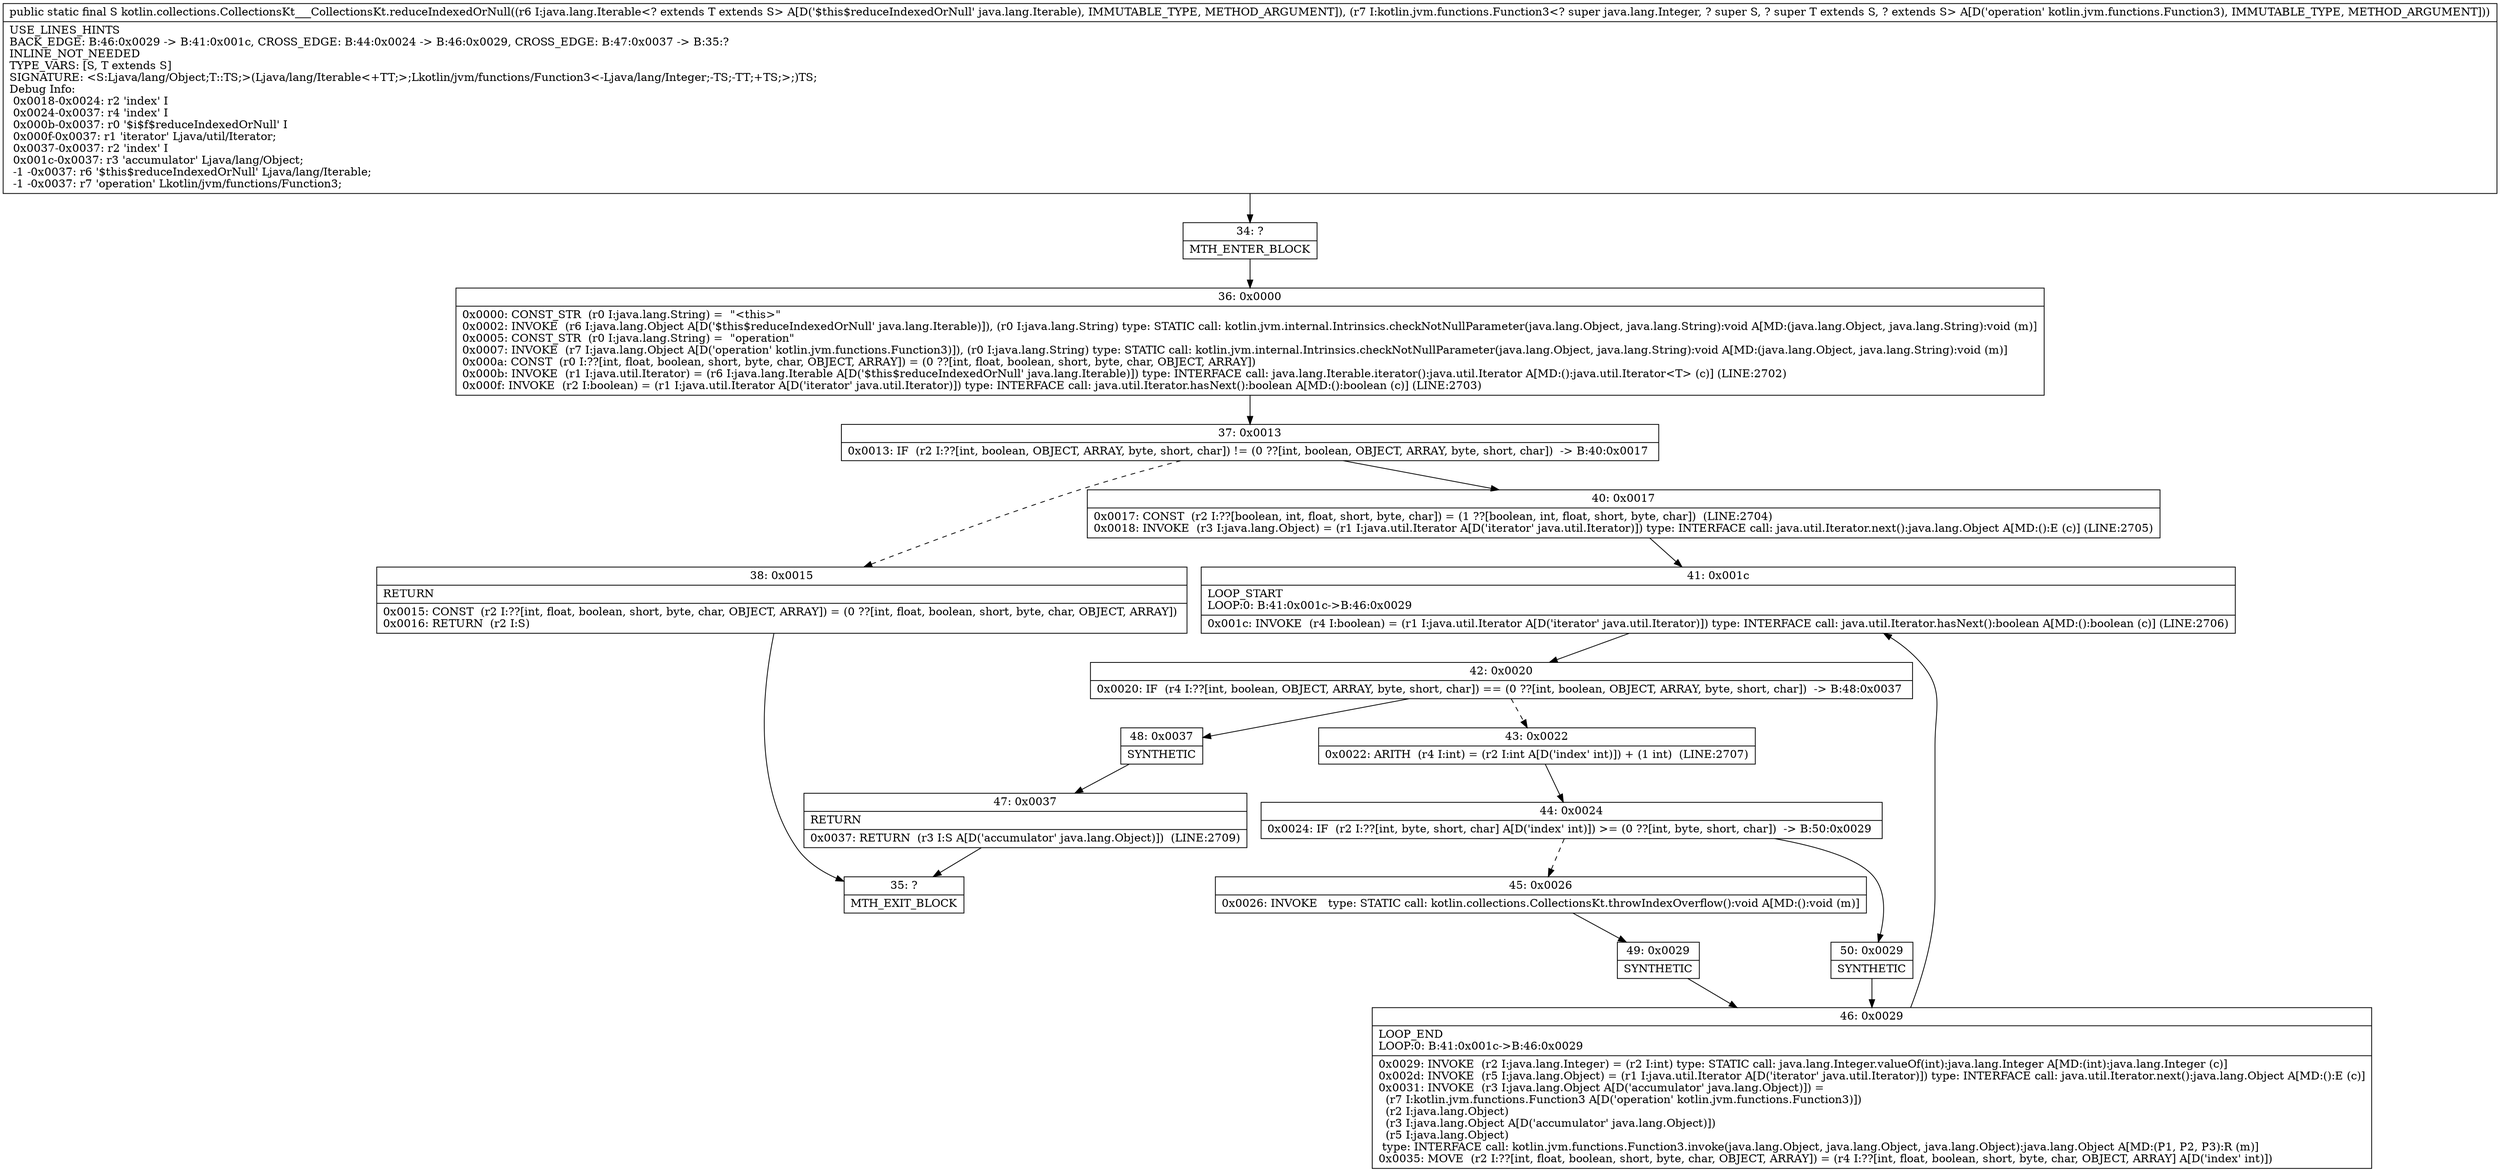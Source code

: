 digraph "CFG forkotlin.collections.CollectionsKt___CollectionsKt.reduceIndexedOrNull(Ljava\/lang\/Iterable;Lkotlin\/jvm\/functions\/Function3;)Ljava\/lang\/Object;" {
Node_34 [shape=record,label="{34\:\ ?|MTH_ENTER_BLOCK\l}"];
Node_36 [shape=record,label="{36\:\ 0x0000|0x0000: CONST_STR  (r0 I:java.lang.String) =  \"\<this\>\" \l0x0002: INVOKE  (r6 I:java.lang.Object A[D('$this$reduceIndexedOrNull' java.lang.Iterable)]), (r0 I:java.lang.String) type: STATIC call: kotlin.jvm.internal.Intrinsics.checkNotNullParameter(java.lang.Object, java.lang.String):void A[MD:(java.lang.Object, java.lang.String):void (m)]\l0x0005: CONST_STR  (r0 I:java.lang.String) =  \"operation\" \l0x0007: INVOKE  (r7 I:java.lang.Object A[D('operation' kotlin.jvm.functions.Function3)]), (r0 I:java.lang.String) type: STATIC call: kotlin.jvm.internal.Intrinsics.checkNotNullParameter(java.lang.Object, java.lang.String):void A[MD:(java.lang.Object, java.lang.String):void (m)]\l0x000a: CONST  (r0 I:??[int, float, boolean, short, byte, char, OBJECT, ARRAY]) = (0 ??[int, float, boolean, short, byte, char, OBJECT, ARRAY]) \l0x000b: INVOKE  (r1 I:java.util.Iterator) = (r6 I:java.lang.Iterable A[D('$this$reduceIndexedOrNull' java.lang.Iterable)]) type: INTERFACE call: java.lang.Iterable.iterator():java.util.Iterator A[MD:():java.util.Iterator\<T\> (c)] (LINE:2702)\l0x000f: INVOKE  (r2 I:boolean) = (r1 I:java.util.Iterator A[D('iterator' java.util.Iterator)]) type: INTERFACE call: java.util.Iterator.hasNext():boolean A[MD:():boolean (c)] (LINE:2703)\l}"];
Node_37 [shape=record,label="{37\:\ 0x0013|0x0013: IF  (r2 I:??[int, boolean, OBJECT, ARRAY, byte, short, char]) != (0 ??[int, boolean, OBJECT, ARRAY, byte, short, char])  \-\> B:40:0x0017 \l}"];
Node_38 [shape=record,label="{38\:\ 0x0015|RETURN\l|0x0015: CONST  (r2 I:??[int, float, boolean, short, byte, char, OBJECT, ARRAY]) = (0 ??[int, float, boolean, short, byte, char, OBJECT, ARRAY]) \l0x0016: RETURN  (r2 I:S) \l}"];
Node_35 [shape=record,label="{35\:\ ?|MTH_EXIT_BLOCK\l}"];
Node_40 [shape=record,label="{40\:\ 0x0017|0x0017: CONST  (r2 I:??[boolean, int, float, short, byte, char]) = (1 ??[boolean, int, float, short, byte, char])  (LINE:2704)\l0x0018: INVOKE  (r3 I:java.lang.Object) = (r1 I:java.util.Iterator A[D('iterator' java.util.Iterator)]) type: INTERFACE call: java.util.Iterator.next():java.lang.Object A[MD:():E (c)] (LINE:2705)\l}"];
Node_41 [shape=record,label="{41\:\ 0x001c|LOOP_START\lLOOP:0: B:41:0x001c\-\>B:46:0x0029\l|0x001c: INVOKE  (r4 I:boolean) = (r1 I:java.util.Iterator A[D('iterator' java.util.Iterator)]) type: INTERFACE call: java.util.Iterator.hasNext():boolean A[MD:():boolean (c)] (LINE:2706)\l}"];
Node_42 [shape=record,label="{42\:\ 0x0020|0x0020: IF  (r4 I:??[int, boolean, OBJECT, ARRAY, byte, short, char]) == (0 ??[int, boolean, OBJECT, ARRAY, byte, short, char])  \-\> B:48:0x0037 \l}"];
Node_43 [shape=record,label="{43\:\ 0x0022|0x0022: ARITH  (r4 I:int) = (r2 I:int A[D('index' int)]) + (1 int)  (LINE:2707)\l}"];
Node_44 [shape=record,label="{44\:\ 0x0024|0x0024: IF  (r2 I:??[int, byte, short, char] A[D('index' int)]) \>= (0 ??[int, byte, short, char])  \-\> B:50:0x0029 \l}"];
Node_45 [shape=record,label="{45\:\ 0x0026|0x0026: INVOKE   type: STATIC call: kotlin.collections.CollectionsKt.throwIndexOverflow():void A[MD:():void (m)]\l}"];
Node_49 [shape=record,label="{49\:\ 0x0029|SYNTHETIC\l}"];
Node_46 [shape=record,label="{46\:\ 0x0029|LOOP_END\lLOOP:0: B:41:0x001c\-\>B:46:0x0029\l|0x0029: INVOKE  (r2 I:java.lang.Integer) = (r2 I:int) type: STATIC call: java.lang.Integer.valueOf(int):java.lang.Integer A[MD:(int):java.lang.Integer (c)]\l0x002d: INVOKE  (r5 I:java.lang.Object) = (r1 I:java.util.Iterator A[D('iterator' java.util.Iterator)]) type: INTERFACE call: java.util.Iterator.next():java.lang.Object A[MD:():E (c)]\l0x0031: INVOKE  (r3 I:java.lang.Object A[D('accumulator' java.lang.Object)]) = \l  (r7 I:kotlin.jvm.functions.Function3 A[D('operation' kotlin.jvm.functions.Function3)])\l  (r2 I:java.lang.Object)\l  (r3 I:java.lang.Object A[D('accumulator' java.lang.Object)])\l  (r5 I:java.lang.Object)\l type: INTERFACE call: kotlin.jvm.functions.Function3.invoke(java.lang.Object, java.lang.Object, java.lang.Object):java.lang.Object A[MD:(P1, P2, P3):R (m)]\l0x0035: MOVE  (r2 I:??[int, float, boolean, short, byte, char, OBJECT, ARRAY]) = (r4 I:??[int, float, boolean, short, byte, char, OBJECT, ARRAY] A[D('index' int)]) \l}"];
Node_50 [shape=record,label="{50\:\ 0x0029|SYNTHETIC\l}"];
Node_48 [shape=record,label="{48\:\ 0x0037|SYNTHETIC\l}"];
Node_47 [shape=record,label="{47\:\ 0x0037|RETURN\l|0x0037: RETURN  (r3 I:S A[D('accumulator' java.lang.Object)])  (LINE:2709)\l}"];
MethodNode[shape=record,label="{public static final S kotlin.collections.CollectionsKt___CollectionsKt.reduceIndexedOrNull((r6 I:java.lang.Iterable\<? extends T extends S\> A[D('$this$reduceIndexedOrNull' java.lang.Iterable), IMMUTABLE_TYPE, METHOD_ARGUMENT]), (r7 I:kotlin.jvm.functions.Function3\<? super java.lang.Integer, ? super S, ? super T extends S, ? extends S\> A[D('operation' kotlin.jvm.functions.Function3), IMMUTABLE_TYPE, METHOD_ARGUMENT]))  | USE_LINES_HINTS\lBACK_EDGE: B:46:0x0029 \-\> B:41:0x001c, CROSS_EDGE: B:44:0x0024 \-\> B:46:0x0029, CROSS_EDGE: B:47:0x0037 \-\> B:35:?\lINLINE_NOT_NEEDED\lTYPE_VARS: [S, T extends S]\lSIGNATURE: \<S:Ljava\/lang\/Object;T::TS;\>(Ljava\/lang\/Iterable\<+TT;\>;Lkotlin\/jvm\/functions\/Function3\<\-Ljava\/lang\/Integer;\-TS;\-TT;+TS;\>;)TS;\lDebug Info:\l  0x0018\-0x0024: r2 'index' I\l  0x0024\-0x0037: r4 'index' I\l  0x000b\-0x0037: r0 '$i$f$reduceIndexedOrNull' I\l  0x000f\-0x0037: r1 'iterator' Ljava\/util\/Iterator;\l  0x0037\-0x0037: r2 'index' I\l  0x001c\-0x0037: r3 'accumulator' Ljava\/lang\/Object;\l  \-1 \-0x0037: r6 '$this$reduceIndexedOrNull' Ljava\/lang\/Iterable;\l  \-1 \-0x0037: r7 'operation' Lkotlin\/jvm\/functions\/Function3;\l}"];
MethodNode -> Node_34;Node_34 -> Node_36;
Node_36 -> Node_37;
Node_37 -> Node_38[style=dashed];
Node_37 -> Node_40;
Node_38 -> Node_35;
Node_40 -> Node_41;
Node_41 -> Node_42;
Node_42 -> Node_43[style=dashed];
Node_42 -> Node_48;
Node_43 -> Node_44;
Node_44 -> Node_45[style=dashed];
Node_44 -> Node_50;
Node_45 -> Node_49;
Node_49 -> Node_46;
Node_46 -> Node_41;
Node_50 -> Node_46;
Node_48 -> Node_47;
Node_47 -> Node_35;
}


